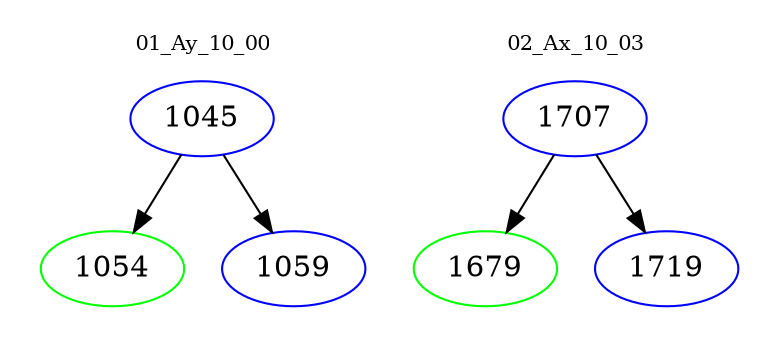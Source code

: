 digraph{
subgraph cluster_0 {
color = white
label = "01_Ay_10_00";
fontsize=10;
T0_1045 [label="1045", color="blue"]
T0_1045 -> T0_1054 [color="black"]
T0_1054 [label="1054", color="green"]
T0_1045 -> T0_1059 [color="black"]
T0_1059 [label="1059", color="blue"]
}
subgraph cluster_1 {
color = white
label = "02_Ax_10_03";
fontsize=10;
T1_1707 [label="1707", color="blue"]
T1_1707 -> T1_1679 [color="black"]
T1_1679 [label="1679", color="green"]
T1_1707 -> T1_1719 [color="black"]
T1_1719 [label="1719", color="blue"]
}
}
